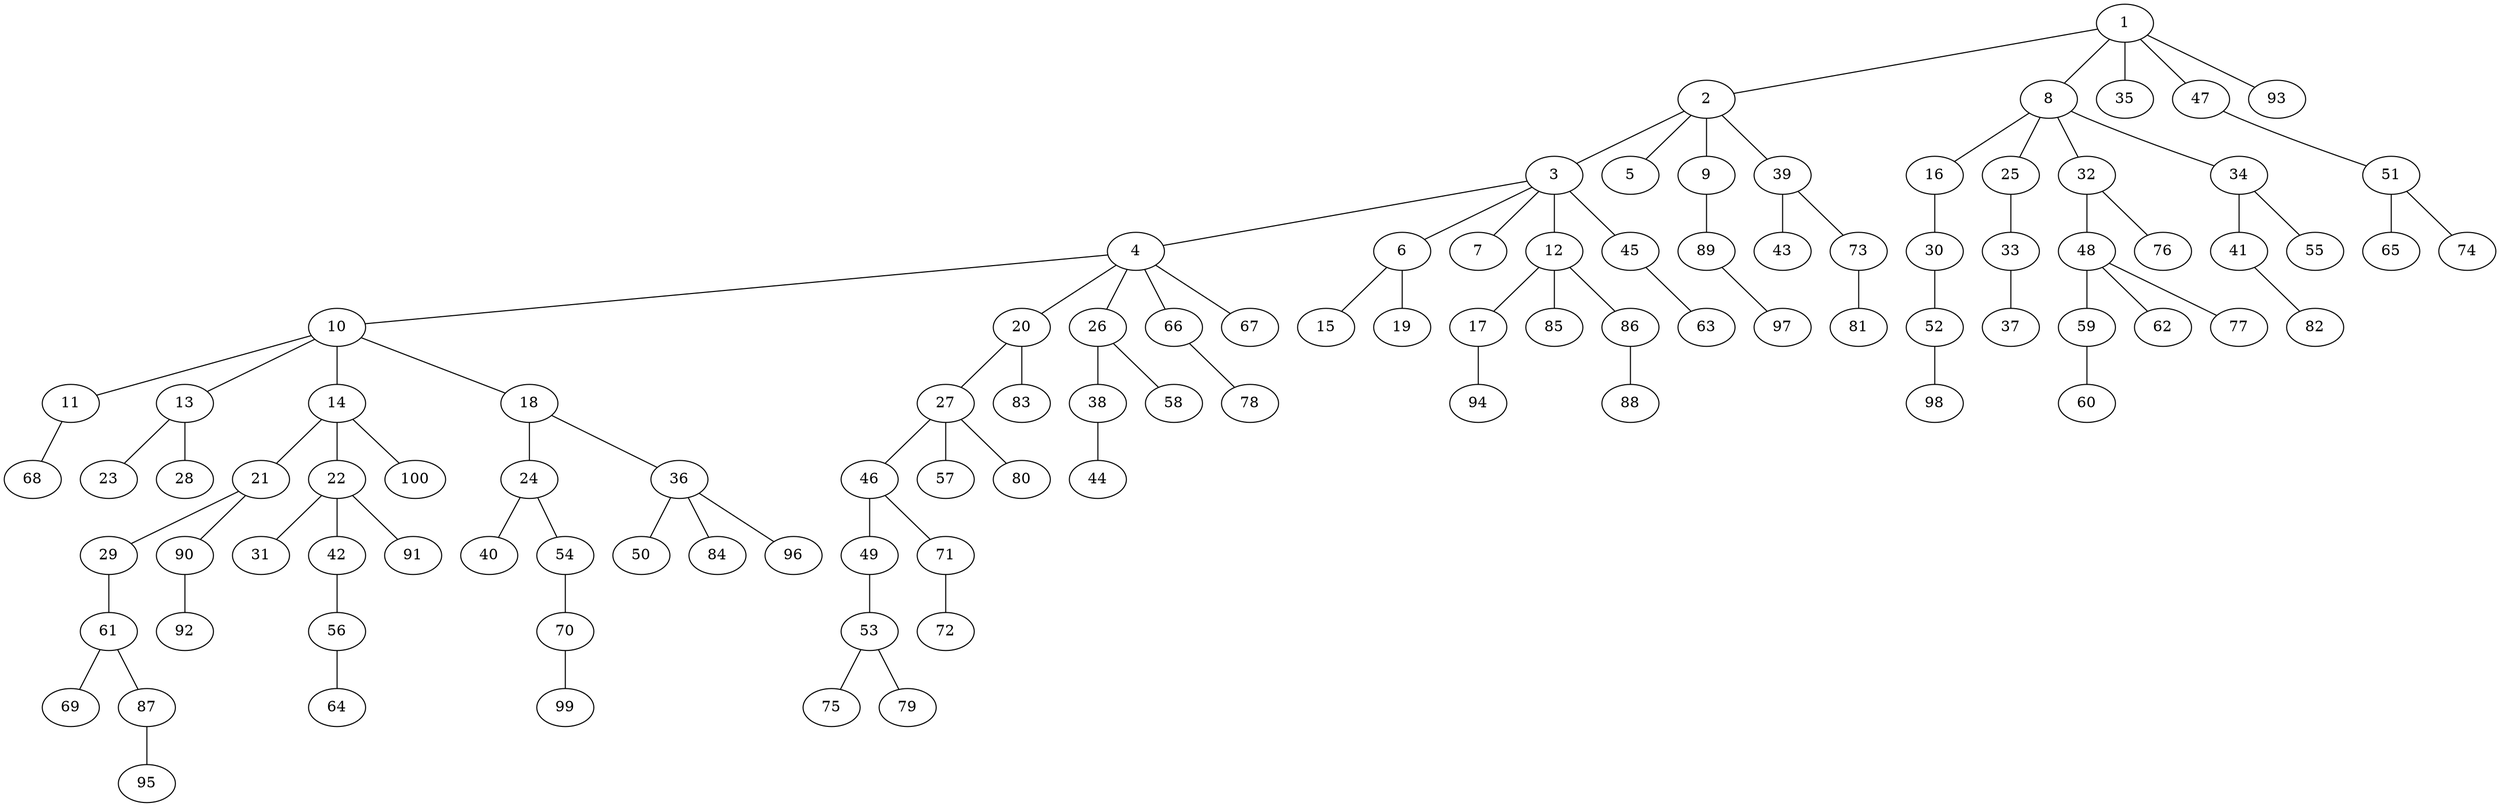 graph graphname {1--2
1--8
1--35
1--47
1--93
2--3
2--5
2--9
2--39
3--4
3--6
3--7
3--12
3--45
4--10
4--20
4--26
4--66
4--67
6--15
6--19
8--16
8--25
8--32
8--34
9--89
10--11
10--13
10--14
10--18
11--68
12--17
12--85
12--86
13--23
13--28
14--21
14--22
14--100
16--30
17--94
18--24
18--36
20--27
20--83
21--29
21--90
22--31
22--42
22--91
24--40
24--54
25--33
26--38
26--58
27--46
27--57
27--80
29--61
30--52
32--48
32--76
33--37
34--41
34--55
36--50
36--84
36--96
38--44
39--43
39--73
41--82
42--56
45--63
46--49
46--71
47--51
48--59
48--62
48--77
49--53
51--65
51--74
52--98
53--75
53--79
54--70
56--64
59--60
61--69
61--87
66--78
70--99
71--72
73--81
86--88
87--95
89--97
90--92
}